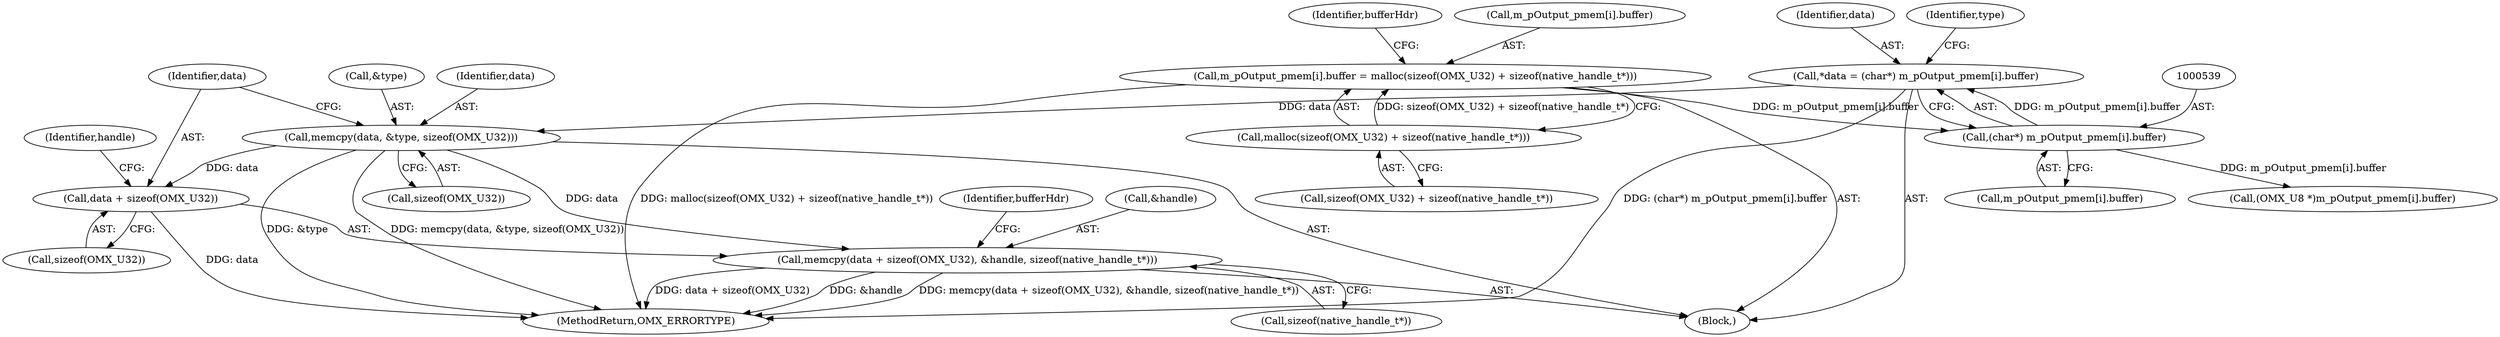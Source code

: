 digraph "0_Android_d575ecf607056d8e3328ef2eb56c52e98f81e87d_0@pointer" {
"1000536" [label="(Call,*data = (char*) m_pOutput_pmem[i].buffer)"];
"1000538" [label="(Call,(char*) m_pOutput_pmem[i].buffer)"];
"1000496" [label="(Call,m_pOutput_pmem[i].buffer = malloc(sizeof(OMX_U32) + sizeof(native_handle_t*)))"];
"1000502" [label="(Call,malloc(sizeof(OMX_U32) + sizeof(native_handle_t*)))"];
"1000549" [label="(Call,memcpy(data, &type, sizeof(OMX_U32)))"];
"1000555" [label="(Call,memcpy(data + sizeof(OMX_U32), &handle, sizeof(native_handle_t*)))"];
"1000556" [label="(Call,data + sizeof(OMX_U32))"];
"1000561" [label="(Identifier,handle)"];
"1000558" [label="(Call,sizeof(OMX_U32))"];
"1000537" [label="(Identifier,data)"];
"1000496" [label="(Call,m_pOutput_pmem[i].buffer = malloc(sizeof(OMX_U32) + sizeof(native_handle_t*)))"];
"1000540" [label="(Call,m_pOutput_pmem[i].buffer)"];
"1000553" [label="(Call,sizeof(OMX_U32))"];
"1000536" [label="(Call,*data = (char*) m_pOutput_pmem[i].buffer)"];
"1000549" [label="(Call,memcpy(data, &type, sizeof(OMX_U32)))"];
"1000566" [label="(Identifier,bufferHdr)"];
"1000555" [label="(Call,memcpy(data + sizeof(OMX_U32), &handle, sizeof(native_handle_t*)))"];
"1000547" [label="(Identifier,type)"];
"1000560" [label="(Call,&handle)"];
"1000551" [label="(Call,&type)"];
"1000562" [label="(Call,sizeof(native_handle_t*))"];
"1000511" [label="(Identifier,bufferHdr)"];
"1000550" [label="(Identifier,data)"];
"1000502" [label="(Call,malloc(sizeof(OMX_U32) + sizeof(native_handle_t*)))"];
"1000556" [label="(Call,data + sizeof(OMX_U32))"];
"1000619" [label="(MethodReturn,OMX_ERRORTYPE)"];
"1000503" [label="(Call,sizeof(OMX_U32) + sizeof(native_handle_t*))"];
"1000497" [label="(Call,m_pOutput_pmem[i].buffer)"];
"1000495" [label="(Block,)"];
"1000575" [label="(Call,(OMX_U8 *)m_pOutput_pmem[i].buffer)"];
"1000538" [label="(Call,(char*) m_pOutput_pmem[i].buffer)"];
"1000557" [label="(Identifier,data)"];
"1000536" -> "1000495"  [label="AST: "];
"1000536" -> "1000538"  [label="CFG: "];
"1000537" -> "1000536"  [label="AST: "];
"1000538" -> "1000536"  [label="AST: "];
"1000547" -> "1000536"  [label="CFG: "];
"1000536" -> "1000619"  [label="DDG: (char*) m_pOutput_pmem[i].buffer"];
"1000538" -> "1000536"  [label="DDG: m_pOutput_pmem[i].buffer"];
"1000536" -> "1000549"  [label="DDG: data"];
"1000538" -> "1000540"  [label="CFG: "];
"1000539" -> "1000538"  [label="AST: "];
"1000540" -> "1000538"  [label="AST: "];
"1000496" -> "1000538"  [label="DDG: m_pOutput_pmem[i].buffer"];
"1000538" -> "1000575"  [label="DDG: m_pOutput_pmem[i].buffer"];
"1000496" -> "1000495"  [label="AST: "];
"1000496" -> "1000502"  [label="CFG: "];
"1000497" -> "1000496"  [label="AST: "];
"1000502" -> "1000496"  [label="AST: "];
"1000511" -> "1000496"  [label="CFG: "];
"1000496" -> "1000619"  [label="DDG: malloc(sizeof(OMX_U32) + sizeof(native_handle_t*))"];
"1000502" -> "1000496"  [label="DDG: sizeof(OMX_U32) + sizeof(native_handle_t*)"];
"1000502" -> "1000503"  [label="CFG: "];
"1000503" -> "1000502"  [label="AST: "];
"1000549" -> "1000495"  [label="AST: "];
"1000549" -> "1000553"  [label="CFG: "];
"1000550" -> "1000549"  [label="AST: "];
"1000551" -> "1000549"  [label="AST: "];
"1000553" -> "1000549"  [label="AST: "];
"1000557" -> "1000549"  [label="CFG: "];
"1000549" -> "1000619"  [label="DDG: &type"];
"1000549" -> "1000619"  [label="DDG: memcpy(data, &type, sizeof(OMX_U32))"];
"1000549" -> "1000555"  [label="DDG: data"];
"1000549" -> "1000556"  [label="DDG: data"];
"1000555" -> "1000495"  [label="AST: "];
"1000555" -> "1000562"  [label="CFG: "];
"1000556" -> "1000555"  [label="AST: "];
"1000560" -> "1000555"  [label="AST: "];
"1000562" -> "1000555"  [label="AST: "];
"1000566" -> "1000555"  [label="CFG: "];
"1000555" -> "1000619"  [label="DDG: &handle"];
"1000555" -> "1000619"  [label="DDG: memcpy(data + sizeof(OMX_U32), &handle, sizeof(native_handle_t*))"];
"1000555" -> "1000619"  [label="DDG: data + sizeof(OMX_U32)"];
"1000556" -> "1000558"  [label="CFG: "];
"1000557" -> "1000556"  [label="AST: "];
"1000558" -> "1000556"  [label="AST: "];
"1000561" -> "1000556"  [label="CFG: "];
"1000556" -> "1000619"  [label="DDG: data"];
}
